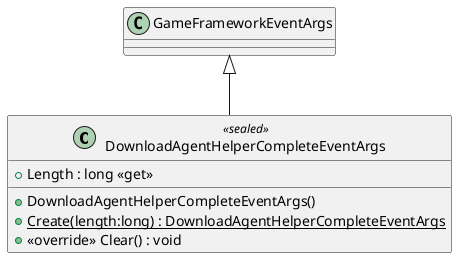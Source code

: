 @startuml
class DownloadAgentHelperCompleteEventArgs <<sealed>> {
    + DownloadAgentHelperCompleteEventArgs()
    + Length : long <<get>>
    + {static} Create(length:long) : DownloadAgentHelperCompleteEventArgs
    + <<override>> Clear() : void
}
GameFrameworkEventArgs <|-- DownloadAgentHelperCompleteEventArgs
@enduml
